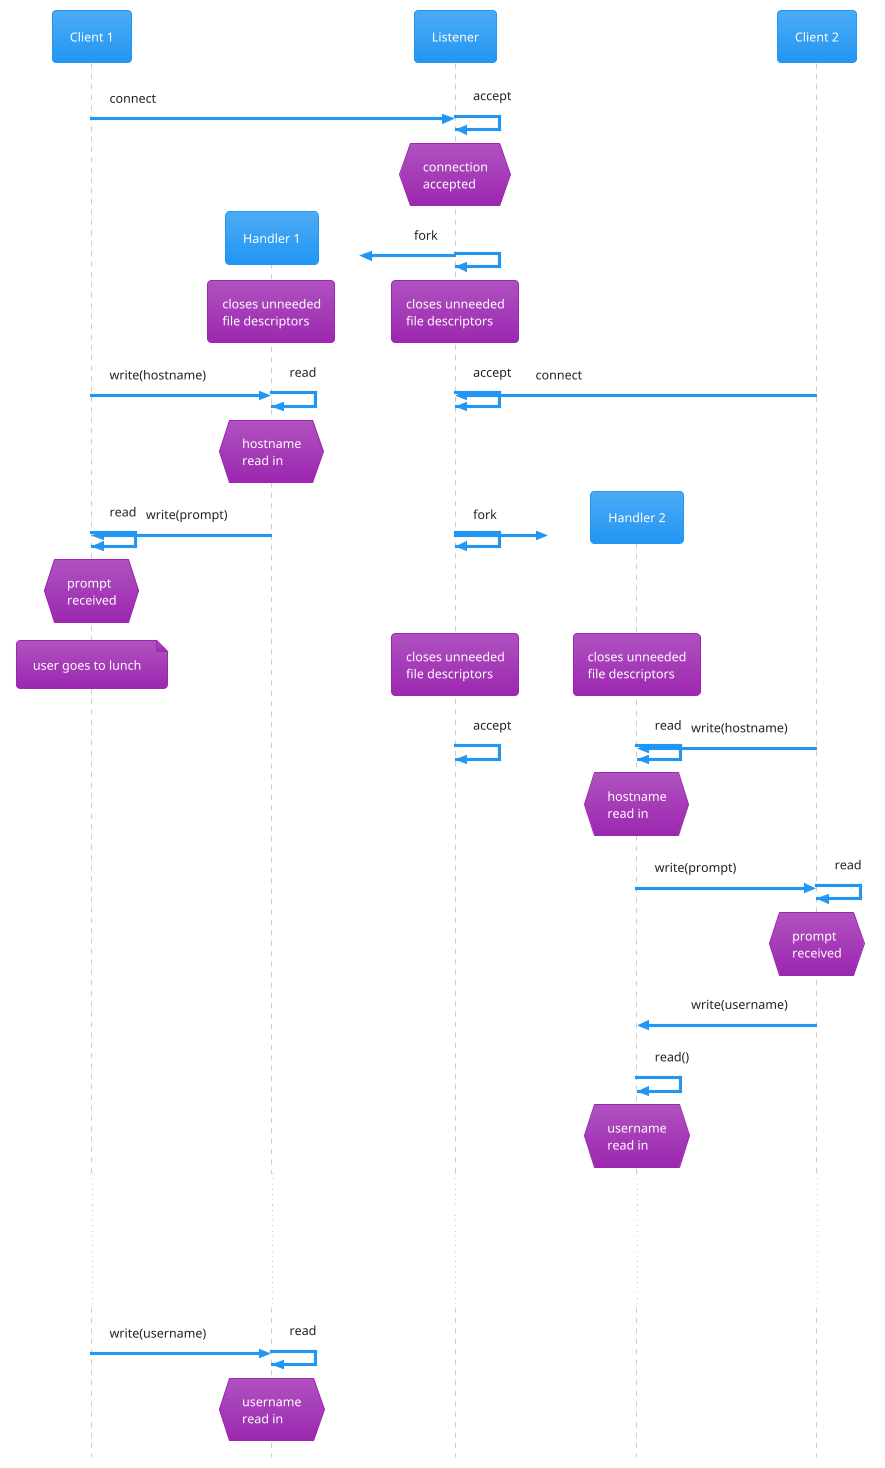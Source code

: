 @startuml
!pragma teoz true
!theme materia
skinparam style strictuml
participant "Client 1" as Client1
participant "Handler 1" as Handler1
participant Listener
participant "Handler 2" as Handler2
participant "Client 2" as Client2

Client1     ->      Listener    : connect
& Listener  ->      Listener    : accept
hnote over Listener             : connection\naccepted

create Handler1
Listener    ->      Handler1    : \tfork
& Listener  ->      Listener    :
rnote over Handler1             : closes unneeded\nfile descriptors
& rnote over Listener           : closes unneeded\nfile descriptors

Handler1    ->      Handler1    : read
& Client1   ->      Handler1    : write(hostname)
& Listener  ->      Listener    : accept

& Client2   ->      Listener    : \t\tconnect

hnote over Handler1             : hostname\nread in

create Handler2
Listener    ->      Handler2    : fork
& Listener  ->      Listener    :

& Client1   ->      Client1     : read
& Client1   <-      Handler1    : \twrite(prompt)
hnote over Client1              : prompt\nreceived

rnote over Handler2             : closes unneeded\nfile descriptors
& rnote over Listener           : closes unneeded\nfile descriptors

& note over Client1             : user goes to lunch

Handler2    ->      Handler2    : read
& Client2   ->      Handler2    : \twrite(hostname)
& Listener  ->      Listener    : accept
hnote over Handler2             : hostname\nread in

Client2     ->      Client2     : read
& Client2   <-      Handler2    : write(prompt)
hnote over Client2              : prompt\nreceived

Client2     ->      Handler2    : \twrite(username)
Handler2    ->      Handler2    : read()
hnote over Handler2             : username\nread in

...Client 2 Participates in Chat Session...
...3 hours later...

Client1     ->      Handler1    : write(username)
& Handler1  ->      Handler1    : read
hnote over Handler1             : username\nread in

@enduml

